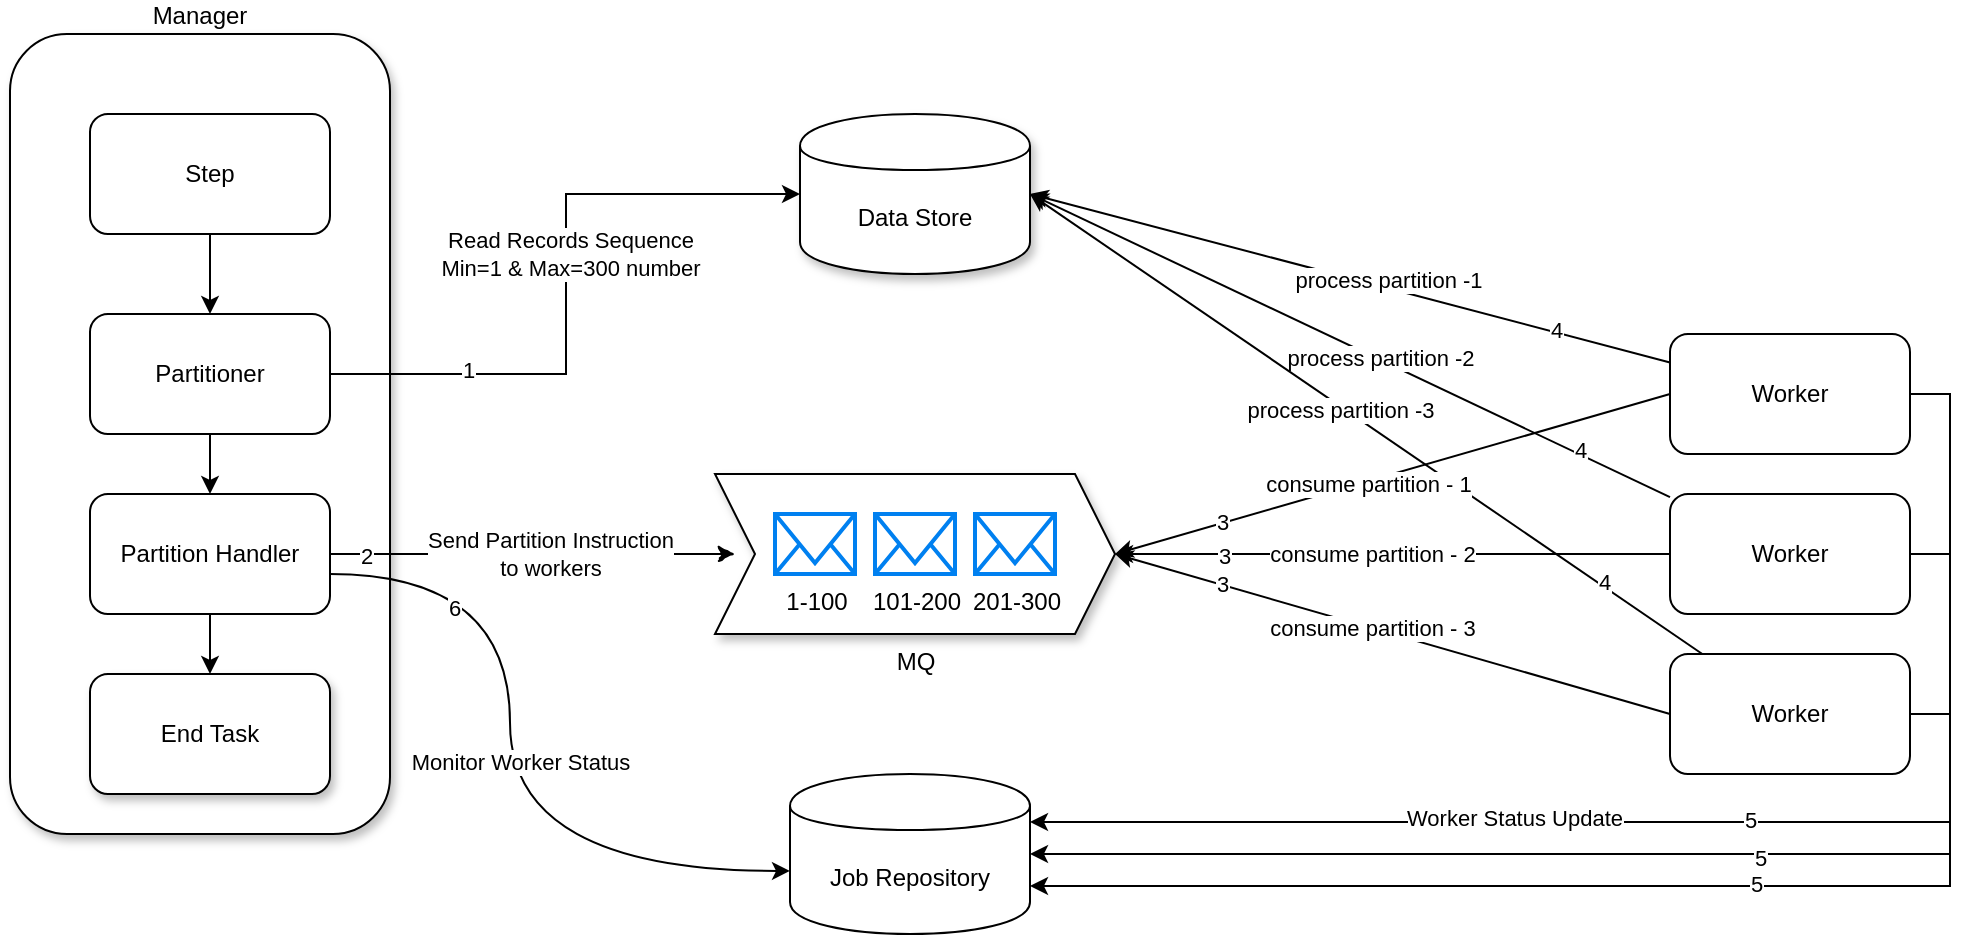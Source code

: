 <mxfile version="13.1.3" type="github">
  <diagram id="N8ujg134AY5-pSwGKWIb" name="Page-1">
    <mxGraphModel dx="2602" dy="1222" grid="1" gridSize="10" guides="1" tooltips="1" connect="1" arrows="1" fold="1" page="1" pageScale="1" pageWidth="850" pageHeight="1100" math="0" shadow="0">
      <root>
        <mxCell id="0" />
        <mxCell id="1" parent="0" />
        <mxCell id="v06ttbZFg-mQVMNtXIl2-1" value="Manager" style="rounded=1;whiteSpace=wrap;html=1;shadow=1;labelPosition=center;verticalLabelPosition=top;align=center;verticalAlign=bottom;" parent="1" vertex="1">
          <mxGeometry x="-520" y="180" width="190" height="400" as="geometry" />
        </mxCell>
        <mxCell id="v06ttbZFg-mQVMNtXIl2-20" style="rounded=0;comic=0;orthogonalLoop=1;jettySize=auto;html=1;entryX=1;entryY=0.3;entryDx=0;entryDy=0;exitX=1;exitY=0.5;exitDx=0;exitDy=0;edgeStyle=orthogonalEdgeStyle;" parent="1" source="v06ttbZFg-mQVMNtXIl2-2" target="v06ttbZFg-mQVMNtXIl2-18" edge="1">
          <mxGeometry relative="1" as="geometry" />
        </mxCell>
        <mxCell id="uHiuThIKs9ukPwsspp7C-18" value="Worker Status Update" style="edgeLabel;html=1;align=center;verticalAlign=middle;resizable=0;points=[];" vertex="1" connectable="0" parent="v06ttbZFg-mQVMNtXIl2-20">
          <mxGeometry x="0.303" y="-2" relative="1" as="geometry">
            <mxPoint as="offset" />
          </mxGeometry>
        </mxCell>
        <mxCell id="uHiuThIKs9ukPwsspp7C-41" value="5" style="edgeLabel;html=1;align=center;verticalAlign=middle;resizable=0;points=[];" vertex="1" connectable="0" parent="v06ttbZFg-mQVMNtXIl2-20">
          <mxGeometry x="-0.037" y="-1" relative="1" as="geometry">
            <mxPoint as="offset" />
          </mxGeometry>
        </mxCell>
        <mxCell id="uHiuThIKs9ukPwsspp7C-23" style="edgeStyle=none;rounded=0;comic=0;orthogonalLoop=1;jettySize=auto;html=1;entryX=1;entryY=0.5;entryDx=0;entryDy=0;startArrow=none;startFill=0;endArrow=classic;endFill=1;" edge="1" parent="1" source="v06ttbZFg-mQVMNtXIl2-2" target="uHiuThIKs9ukPwsspp7C-5">
          <mxGeometry relative="1" as="geometry" />
        </mxCell>
        <mxCell id="uHiuThIKs9ukPwsspp7C-29" value="process partition -1" style="edgeLabel;html=1;align=center;verticalAlign=middle;resizable=0;points=[];" vertex="1" connectable="0" parent="uHiuThIKs9ukPwsspp7C-23">
          <mxGeometry x="-0.107" y="-4" relative="1" as="geometry">
            <mxPoint as="offset" />
          </mxGeometry>
        </mxCell>
        <mxCell id="uHiuThIKs9ukPwsspp7C-37" value="4" style="edgeLabel;html=1;align=center;verticalAlign=middle;resizable=0;points=[];" vertex="1" connectable="0" parent="uHiuThIKs9ukPwsspp7C-23">
          <mxGeometry x="-0.642" y="-1" relative="1" as="geometry">
            <mxPoint as="offset" />
          </mxGeometry>
        </mxCell>
        <mxCell id="v06ttbZFg-mQVMNtXIl2-2" value="Worker" style="rounded=1;whiteSpace=wrap;html=1;" parent="1" vertex="1">
          <mxGeometry x="310" y="330" width="120" height="60" as="geometry" />
        </mxCell>
        <mxCell id="v06ttbZFg-mQVMNtXIl2-22" style="rounded=0;comic=0;orthogonalLoop=1;jettySize=auto;html=1;entryX=1;entryY=0.7;entryDx=0;entryDy=0;exitX=1;exitY=0.5;exitDx=0;exitDy=0;edgeStyle=orthogonalEdgeStyle;" parent="1" source="v06ttbZFg-mQVMNtXIl2-3" target="v06ttbZFg-mQVMNtXIl2-18" edge="1">
          <mxGeometry relative="1" as="geometry" />
        </mxCell>
        <mxCell id="uHiuThIKs9ukPwsspp7C-43" value="5" style="edgeLabel;html=1;align=center;verticalAlign=middle;resizable=0;points=[];" vertex="1" connectable="0" parent="v06ttbZFg-mQVMNtXIl2-22">
          <mxGeometry x="-0.124" y="-1" relative="1" as="geometry">
            <mxPoint as="offset" />
          </mxGeometry>
        </mxCell>
        <mxCell id="uHiuThIKs9ukPwsspp7C-24" style="edgeStyle=none;rounded=0;comic=0;orthogonalLoop=1;jettySize=auto;html=1;entryX=1;entryY=0.5;entryDx=0;entryDy=0;startArrow=none;startFill=0;endArrow=classic;endFill=1;" edge="1" parent="1" source="v06ttbZFg-mQVMNtXIl2-3" target="uHiuThIKs9ukPwsspp7C-5">
          <mxGeometry relative="1" as="geometry" />
        </mxCell>
        <mxCell id="uHiuThIKs9ukPwsspp7C-30" value="process partition -2" style="edgeLabel;html=1;align=center;verticalAlign=middle;resizable=0;points=[];" vertex="1" connectable="0" parent="uHiuThIKs9ukPwsspp7C-24">
          <mxGeometry x="-0.092" y="-1" relative="1" as="geometry">
            <mxPoint as="offset" />
          </mxGeometry>
        </mxCell>
        <mxCell id="uHiuThIKs9ukPwsspp7C-39" value="4" style="edgeLabel;html=1;align=center;verticalAlign=middle;resizable=0;points=[];" vertex="1" connectable="0" parent="uHiuThIKs9ukPwsspp7C-24">
          <mxGeometry x="-0.713" y="-2" relative="1" as="geometry">
            <mxPoint as="offset" />
          </mxGeometry>
        </mxCell>
        <mxCell id="v06ttbZFg-mQVMNtXIl2-3" value="Worker" style="rounded=1;whiteSpace=wrap;html=1;" parent="1" vertex="1">
          <mxGeometry x="310" y="410" width="120" height="60" as="geometry" />
        </mxCell>
        <mxCell id="v06ttbZFg-mQVMNtXIl2-23" style="rounded=0;comic=0;orthogonalLoop=1;jettySize=auto;html=1;entryX=1;entryY=0.5;entryDx=0;entryDy=0;exitX=1;exitY=0.5;exitDx=0;exitDy=0;elbow=vertical;edgeStyle=orthogonalEdgeStyle;" parent="1" source="v06ttbZFg-mQVMNtXIl2-4" target="v06ttbZFg-mQVMNtXIl2-18" edge="1">
          <mxGeometry relative="1" as="geometry" />
        </mxCell>
        <mxCell id="uHiuThIKs9ukPwsspp7C-42" value="5" style="edgeLabel;html=1;align=center;verticalAlign=middle;resizable=0;points=[];" vertex="1" connectable="0" parent="v06ttbZFg-mQVMNtXIl2-23">
          <mxGeometry x="-0.327" y="2" relative="1" as="geometry">
            <mxPoint as="offset" />
          </mxGeometry>
        </mxCell>
        <mxCell id="uHiuThIKs9ukPwsspp7C-25" style="edgeStyle=none;rounded=0;comic=0;orthogonalLoop=1;jettySize=auto;html=1;entryX=1;entryY=0.5;entryDx=0;entryDy=0;startArrow=none;startFill=0;endArrow=classic;endFill=1;" edge="1" parent="1" source="v06ttbZFg-mQVMNtXIl2-4" target="uHiuThIKs9ukPwsspp7C-5">
          <mxGeometry relative="1" as="geometry" />
        </mxCell>
        <mxCell id="uHiuThIKs9ukPwsspp7C-31" value="process partition -3" style="edgeLabel;html=1;align=center;verticalAlign=middle;resizable=0;points=[];" vertex="1" connectable="0" parent="uHiuThIKs9ukPwsspp7C-25">
          <mxGeometry x="0.072" y="2" relative="1" as="geometry">
            <mxPoint y="-1" as="offset" />
          </mxGeometry>
        </mxCell>
        <mxCell id="uHiuThIKs9ukPwsspp7C-40" value="4" style="edgeLabel;html=1;align=center;verticalAlign=middle;resizable=0;points=[];" vertex="1" connectable="0" parent="uHiuThIKs9ukPwsspp7C-25">
          <mxGeometry x="-0.701" y="-2" relative="1" as="geometry">
            <mxPoint as="offset" />
          </mxGeometry>
        </mxCell>
        <mxCell id="v06ttbZFg-mQVMNtXIl2-4" value="Worker" style="rounded=1;whiteSpace=wrap;html=1;" parent="1" vertex="1">
          <mxGeometry x="310" y="490" width="120" height="60" as="geometry" />
        </mxCell>
        <mxCell id="v06ttbZFg-mQVMNtXIl2-8" style="edgeStyle=orthogonalEdgeStyle;rounded=0;orthogonalLoop=1;jettySize=auto;html=1;" parent="1" source="v06ttbZFg-mQVMNtXIl2-5" target="v06ttbZFg-mQVMNtXIl2-6" edge="1">
          <mxGeometry relative="1" as="geometry" />
        </mxCell>
        <mxCell id="v06ttbZFg-mQVMNtXIl2-5" value="Step" style="rounded=1;whiteSpace=wrap;html=1;" parent="1" vertex="1">
          <mxGeometry x="-480" y="220" width="120" height="60" as="geometry" />
        </mxCell>
        <mxCell id="v06ttbZFg-mQVMNtXIl2-9" style="edgeStyle=orthogonalEdgeStyle;rounded=0;orthogonalLoop=1;jettySize=auto;html=1;" parent="1" source="v06ttbZFg-mQVMNtXIl2-6" target="v06ttbZFg-mQVMNtXIl2-7" edge="1">
          <mxGeometry relative="1" as="geometry" />
        </mxCell>
        <mxCell id="uHiuThIKs9ukPwsspp7C-6" style="edgeStyle=orthogonalEdgeStyle;rounded=0;comic=0;orthogonalLoop=1;jettySize=auto;html=1;entryX=0;entryY=0.5;entryDx=0;entryDy=0;" edge="1" parent="1" source="v06ttbZFg-mQVMNtXIl2-6" target="uHiuThIKs9ukPwsspp7C-5">
          <mxGeometry relative="1" as="geometry">
            <Array as="points">
              <mxPoint x="-242" y="350" />
              <mxPoint x="-242" y="260" />
            </Array>
          </mxGeometry>
        </mxCell>
        <mxCell id="uHiuThIKs9ukPwsspp7C-7" value="Read Records Sequence&lt;br&gt;Min=1 &amp;amp; Max=300 number" style="edgeLabel;html=1;align=center;verticalAlign=middle;resizable=0;points=[];" vertex="1" connectable="0" parent="uHiuThIKs9ukPwsspp7C-6">
          <mxGeometry x="0.489" relative="1" as="geometry">
            <mxPoint x="-32" y="30" as="offset" />
          </mxGeometry>
        </mxCell>
        <mxCell id="uHiuThIKs9ukPwsspp7C-32" value="1" style="edgeLabel;html=1;align=center;verticalAlign=middle;resizable=0;points=[];" vertex="1" connectable="0" parent="uHiuThIKs9ukPwsspp7C-6">
          <mxGeometry x="-0.575" y="2" relative="1" as="geometry">
            <mxPoint as="offset" />
          </mxGeometry>
        </mxCell>
        <mxCell id="v06ttbZFg-mQVMNtXIl2-6" value="Partitioner" style="rounded=1;whiteSpace=wrap;html=1;" parent="1" vertex="1">
          <mxGeometry x="-480" y="320" width="120" height="60" as="geometry" />
        </mxCell>
        <mxCell id="v06ttbZFg-mQVMNtXIl2-13" style="edgeStyle=orthogonalEdgeStyle;rounded=0;orthogonalLoop=1;jettySize=auto;html=1;comic=1;curved=1;entryX=0.05;entryY=0.5;entryDx=0;entryDy=0;entryPerimeter=0;" parent="1" source="v06ttbZFg-mQVMNtXIl2-7" target="uHiuThIKs9ukPwsspp7C-9" edge="1">
          <mxGeometry relative="1" as="geometry">
            <mxPoint x="-130" y="440" as="targetPoint" />
          </mxGeometry>
        </mxCell>
        <mxCell id="uHiuThIKs9ukPwsspp7C-15" value="Send Partition Instruction&lt;br&gt;to workers" style="edgeLabel;html=1;align=center;verticalAlign=middle;resizable=0;points=[];" vertex="1" connectable="0" parent="v06ttbZFg-mQVMNtXIl2-13">
          <mxGeometry x="-0.17" y="-1" relative="1" as="geometry">
            <mxPoint x="26" y="-1" as="offset" />
          </mxGeometry>
        </mxCell>
        <mxCell id="uHiuThIKs9ukPwsspp7C-33" value="2" style="edgeLabel;html=1;align=center;verticalAlign=middle;resizable=0;points=[];" vertex="1" connectable="0" parent="v06ttbZFg-mQVMNtXIl2-13">
          <mxGeometry x="-0.822" y="-1" relative="1" as="geometry">
            <mxPoint as="offset" />
          </mxGeometry>
        </mxCell>
        <mxCell id="uHiuThIKs9ukPwsspp7C-4" style="edgeStyle=orthogonalEdgeStyle;rounded=0;comic=0;orthogonalLoop=1;jettySize=auto;html=1;" edge="1" parent="1" source="v06ttbZFg-mQVMNtXIl2-7" target="uHiuThIKs9ukPwsspp7C-3">
          <mxGeometry relative="1" as="geometry" />
        </mxCell>
        <mxCell id="uHiuThIKs9ukPwsspp7C-16" style="edgeStyle=orthogonalEdgeStyle;rounded=0;comic=0;orthogonalLoop=1;jettySize=auto;html=1;entryX=0;entryY=0.606;entryDx=0;entryDy=0;entryPerimeter=0;elbow=vertical;curved=1;" edge="1" parent="1" source="v06ttbZFg-mQVMNtXIl2-7" target="v06ttbZFg-mQVMNtXIl2-18">
          <mxGeometry relative="1" as="geometry">
            <Array as="points">
              <mxPoint x="-270" y="450" />
              <mxPoint x="-270" y="599" />
            </Array>
          </mxGeometry>
        </mxCell>
        <mxCell id="uHiuThIKs9ukPwsspp7C-17" value="Monitor Worker Status" style="edgeLabel;html=1;align=center;verticalAlign=middle;resizable=0;points=[];" vertex="1" connectable="0" parent="uHiuThIKs9ukPwsspp7C-16">
          <mxGeometry x="-0.028" y="5" relative="1" as="geometry">
            <mxPoint as="offset" />
          </mxGeometry>
        </mxCell>
        <mxCell id="uHiuThIKs9ukPwsspp7C-44" value="6" style="edgeLabel;html=1;align=center;verticalAlign=middle;resizable=0;points=[];" vertex="1" connectable="0" parent="uHiuThIKs9ukPwsspp7C-16">
          <mxGeometry x="-0.672" y="-17" relative="1" as="geometry">
            <mxPoint as="offset" />
          </mxGeometry>
        </mxCell>
        <mxCell id="v06ttbZFg-mQVMNtXIl2-7" value="Partition Handler" style="rounded=1;whiteSpace=wrap;html=1;" parent="1" vertex="1">
          <mxGeometry x="-480" y="410" width="120" height="60" as="geometry" />
        </mxCell>
        <mxCell id="v06ttbZFg-mQVMNtXIl2-15" style="rounded=0;comic=0;orthogonalLoop=1;jettySize=auto;html=1;entryX=0;entryY=0.5;entryDx=0;entryDy=0;exitX=1;exitY=0.5;exitDx=0;exitDy=0;endArrow=none;endFill=0;startArrow=classic;startFill=1;" parent="1" source="uHiuThIKs9ukPwsspp7C-9" target="v06ttbZFg-mQVMNtXIl2-2" edge="1">
          <mxGeometry relative="1" as="geometry">
            <mxPoint x="20" y="440" as="sourcePoint" />
          </mxGeometry>
        </mxCell>
        <mxCell id="uHiuThIKs9ukPwsspp7C-26" value="consume partition - 1" style="edgeLabel;html=1;align=center;verticalAlign=middle;resizable=0;points=[];" vertex="1" connectable="0" parent="v06ttbZFg-mQVMNtXIl2-15">
          <mxGeometry x="-0.089" relative="1" as="geometry">
            <mxPoint y="1" as="offset" />
          </mxGeometry>
        </mxCell>
        <mxCell id="uHiuThIKs9ukPwsspp7C-34" value="3" style="edgeLabel;html=1;align=center;verticalAlign=middle;resizable=0;points=[];" vertex="1" connectable="0" parent="v06ttbZFg-mQVMNtXIl2-15">
          <mxGeometry x="-0.613" y="1" relative="1" as="geometry">
            <mxPoint as="offset" />
          </mxGeometry>
        </mxCell>
        <mxCell id="v06ttbZFg-mQVMNtXIl2-16" style="rounded=0;comic=0;orthogonalLoop=1;jettySize=auto;html=1;entryX=0;entryY=0.5;entryDx=0;entryDy=0;exitX=1;exitY=0.5;exitDx=0;exitDy=0;endArrow=none;endFill=0;startArrow=classic;startFill=1;" parent="1" source="uHiuThIKs9ukPwsspp7C-9" target="v06ttbZFg-mQVMNtXIl2-3" edge="1">
          <mxGeometry relative="1" as="geometry">
            <mxPoint x="20" y="440" as="sourcePoint" />
          </mxGeometry>
        </mxCell>
        <mxCell id="uHiuThIKs9ukPwsspp7C-27" value="consume partition - 2" style="edgeLabel;html=1;align=center;verticalAlign=middle;resizable=0;points=[];" vertex="1" connectable="0" parent="v06ttbZFg-mQVMNtXIl2-16">
          <mxGeometry x="-0.081" relative="1" as="geometry">
            <mxPoint x="1" as="offset" />
          </mxGeometry>
        </mxCell>
        <mxCell id="uHiuThIKs9ukPwsspp7C-35" value="3" style="edgeLabel;html=1;align=center;verticalAlign=middle;resizable=0;points=[];" vertex="1" connectable="0" parent="v06ttbZFg-mQVMNtXIl2-16">
          <mxGeometry x="-0.607" y="-1" relative="1" as="geometry">
            <mxPoint as="offset" />
          </mxGeometry>
        </mxCell>
        <mxCell id="v06ttbZFg-mQVMNtXIl2-17" value="c" style="rounded=0;comic=0;orthogonalLoop=1;jettySize=auto;html=1;entryX=0;entryY=0.5;entryDx=0;entryDy=0;exitX=1;exitY=0.5;exitDx=0;exitDy=0;endArrow=none;endFill=0;startArrow=classic;startFill=1;" parent="1" source="uHiuThIKs9ukPwsspp7C-9" target="v06ttbZFg-mQVMNtXIl2-4" edge="1">
          <mxGeometry relative="1" as="geometry">
            <mxPoint x="20" y="440" as="sourcePoint" />
          </mxGeometry>
        </mxCell>
        <mxCell id="uHiuThIKs9ukPwsspp7C-28" value="consume partition - 3" style="edgeLabel;html=1;align=center;verticalAlign=middle;resizable=0;points=[];" vertex="1" connectable="0" parent="v06ttbZFg-mQVMNtXIl2-17">
          <mxGeometry x="-0.074" relative="1" as="geometry">
            <mxPoint as="offset" />
          </mxGeometry>
        </mxCell>
        <mxCell id="uHiuThIKs9ukPwsspp7C-36" value="3" style="edgeLabel;html=1;align=center;verticalAlign=middle;resizable=0;points=[];" vertex="1" connectable="0" parent="v06ttbZFg-mQVMNtXIl2-17">
          <mxGeometry x="-0.615" relative="1" as="geometry">
            <mxPoint y="-1" as="offset" />
          </mxGeometry>
        </mxCell>
        <mxCell id="v06ttbZFg-mQVMNtXIl2-18" value="Job Repository" style="shape=cylinder;whiteSpace=wrap;html=1;boundedLbl=1;backgroundOutline=1;" parent="1" vertex="1">
          <mxGeometry x="-130" y="550" width="120" height="80" as="geometry" />
        </mxCell>
        <mxCell id="uHiuThIKs9ukPwsspp7C-3" value="End Task" style="rounded=1;whiteSpace=wrap;html=1;shadow=1;" vertex="1" parent="1">
          <mxGeometry x="-480" y="500" width="120" height="60" as="geometry" />
        </mxCell>
        <mxCell id="uHiuThIKs9ukPwsspp7C-5" value="Data Store" style="shape=cylinder;whiteSpace=wrap;html=1;boundedLbl=1;backgroundOutline=1;shadow=1;" vertex="1" parent="1">
          <mxGeometry x="-125" y="220" width="115" height="80" as="geometry" />
        </mxCell>
        <mxCell id="uHiuThIKs9ukPwsspp7C-9" value="MQ" style="shape=step;perimeter=stepPerimeter;whiteSpace=wrap;html=1;fixedSize=1;shadow=1;labelPosition=center;verticalLabelPosition=bottom;align=center;verticalAlign=top;" vertex="1" parent="1">
          <mxGeometry x="-167.5" y="400" width="200" height="80" as="geometry" />
        </mxCell>
        <mxCell id="uHiuThIKs9ukPwsspp7C-10" value="1-100" style="html=1;verticalLabelPosition=bottom;align=center;labelBackgroundColor=#ffffff;verticalAlign=top;strokeWidth=2;strokeColor=#0080F0;shadow=0;dashed=0;shape=mxgraph.ios7.icons.mail;" vertex="1" parent="1">
          <mxGeometry x="-137.5" y="420" width="40" height="30" as="geometry" />
        </mxCell>
        <mxCell id="uHiuThIKs9ukPwsspp7C-11" value="101-200" style="html=1;verticalLabelPosition=bottom;align=center;labelBackgroundColor=#ffffff;verticalAlign=top;strokeWidth=2;strokeColor=#0080F0;shadow=0;dashed=0;shape=mxgraph.ios7.icons.mail;" vertex="1" parent="1">
          <mxGeometry x="-87.5" y="420" width="40" height="30" as="geometry" />
        </mxCell>
        <mxCell id="uHiuThIKs9ukPwsspp7C-12" value="201-300" style="html=1;verticalLabelPosition=bottom;align=center;labelBackgroundColor=#ffffff;verticalAlign=top;strokeWidth=2;strokeColor=#0080F0;shadow=0;dashed=0;shape=mxgraph.ios7.icons.mail;" vertex="1" parent="1">
          <mxGeometry x="-37.5" y="420" width="40" height="30" as="geometry" />
        </mxCell>
      </root>
    </mxGraphModel>
  </diagram>
</mxfile>
